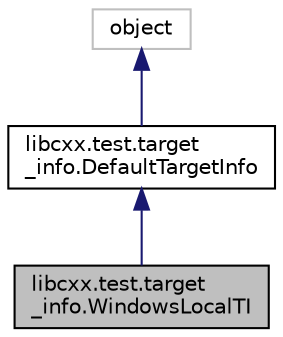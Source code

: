 digraph "libcxx.test.target_info.WindowsLocalTI"
{
  edge [fontname="Helvetica",fontsize="10",labelfontname="Helvetica",labelfontsize="10"];
  node [fontname="Helvetica",fontsize="10",shape=record];
  Node0 [label="libcxx.test.target\l_info.WindowsLocalTI",height=0.2,width=0.4,color="black", fillcolor="grey75", style="filled", fontcolor="black"];
  Node1 -> Node0 [dir="back",color="midnightblue",fontsize="10",style="solid"];
  Node1 [label="libcxx.test.target\l_info.DefaultTargetInfo",height=0.2,width=0.4,color="black", fillcolor="white", style="filled",URL="$classlibcxx_1_1test_1_1target__info_1_1_default_target_info.html"];
  Node2 -> Node1 [dir="back",color="midnightblue",fontsize="10",style="solid"];
  Node2 [label="object",height=0.2,width=0.4,color="grey75", fillcolor="white", style="filled"];
}
